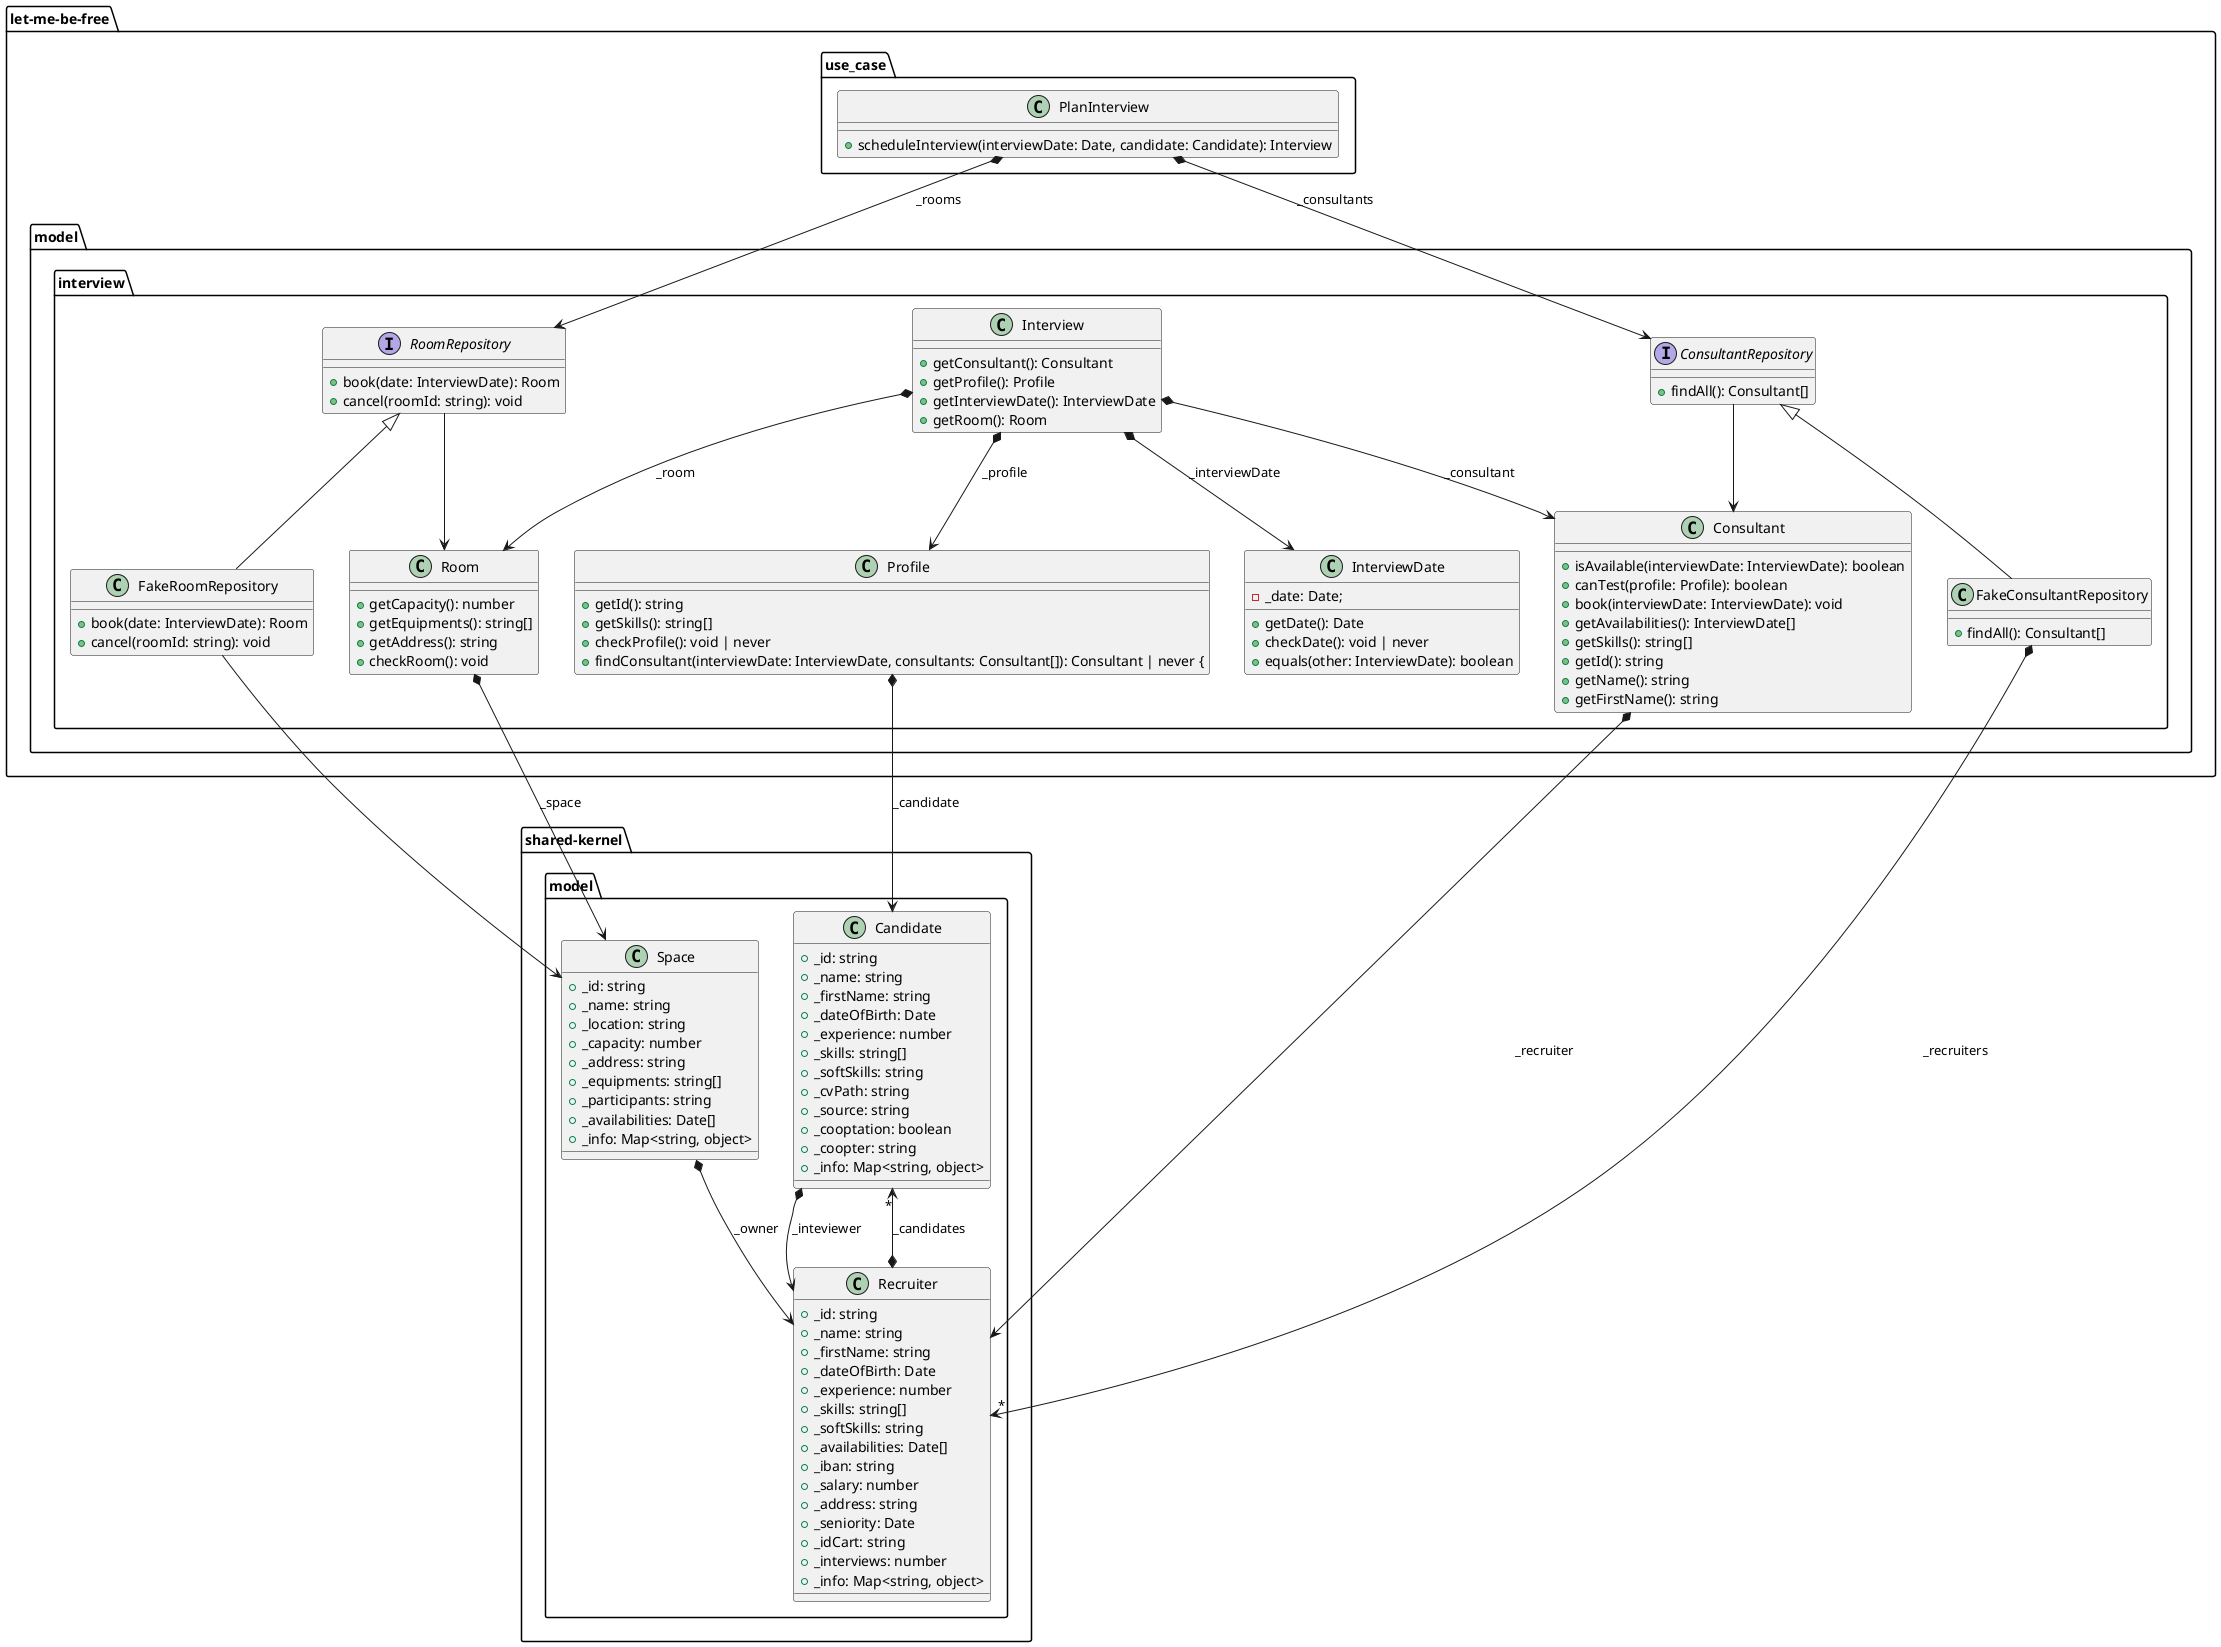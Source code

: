 @startuml name "Domain Model"

package "shared-kernel.model" {
    class Candidate {
        +_id: string
        +_name: string
        +_firstName: string
        +_dateOfBirth: Date
        +_experience: number
        +_skills: string[]
        +_softSkills: string
        +_cvPath: string
        +_source: string
        +_cooptation: boolean
        +_coopter: string
        +_info: Map<string, object>
    }

    class Recruiter {
        +_id: string
        +_name: string
        +_firstName: string
        +_dateOfBirth: Date
        +_experience: number
        +_skills: string[]
        +_softSkills: string
        +_availabilities: Date[]
        +_iban: string
        +_salary: number
        +_address: string
        +_seniority: Date
        +_idCart: string
        +_interviews: number
        +_info: Map<string, object>
    }

    class Space {
        +_id: string
        +_name: string
        +_location: string
        +_capacity: number
        +_address: string
        +_equipments: string[]
        +_participants: string
        +_availabilities: Date[]
        +_info: Map<string, object>
    }

    Space *--> Recruiter : _owner
    Recruiter <--* Candidate : _inteviewer
    Candidate "*" <--* Recruiter : _candidates
}

package "let-me-be-free.model.interview" {
    interface ConsultantRepository {
        +findAll(): Consultant[]
    }

    interface RoomRepository {
        +book(date: InterviewDate): Room
        +cancel(roomId: string): void
    }

    class Interview {
        + getConsultant(): Consultant
        + getProfile(): Profile
        + getInterviewDate(): InterviewDate
        + getRoom(): Room
    }

    class InterviewDate {
        -_date: Date;
        + getDate(): Date
        + checkDate(): void | never
        + equals(other: InterviewDate): boolean 
    }

    class Room {
        +getCapacity(): number
        +getEquipments(): string[]
        +getAddress(): string
        +checkRoom(): void
    }

    class Consultant {
        + isAvailable(interviewDate: InterviewDate): boolean
        + canTest(profile: Profile): boolean
        + book(interviewDate: InterviewDate): void
        + getAvailabilities(): InterviewDate[]
        + getSkills(): string[]
        + getId(): string
        + getName(): string
        + getFirstName(): string
    }

    class Profile {
        +getId(): string
        +getSkills(): string[]
        +checkProfile(): void | never
        +findConsultant(interviewDate: InterviewDate, consultants: Consultant[]): Consultant | never {

    }

    class FakeRoomRepository extends RoomRepository {
        +book(date: InterviewDate): Room
        +cancel(roomId: string): void
    }

    class FakeConsultantRepository extends ConsultantRepository {
        +findAll(): Consultant[]
    }

    FakeConsultantRepository *--> "*" Recruiter : _recruiters
    FakeRoomRepository --> Space
    RoomRepository --> Room
    ConsultantRepository --> Consultant
    Interview *--> Consultant : _consultant
    Interview *--> Profile : _profile
    Interview *--> InterviewDate : _interviewDate
    Interview *--> Room : _room
    Consultant *--> Recruiter : _recruiter
    Profile *--> Candidate : _candidate
    Room *--> Space : _space
}

package "let-me-be-free.use_case" {
    class PlanInterview {
        +scheduleInterview(interviewDate: Date, candidate: Candidate): Interview
    }

    PlanInterview *--> ConsultantRepository : _consultants
    PlanInterview *--> RoomRepository : _rooms
}
@enduml